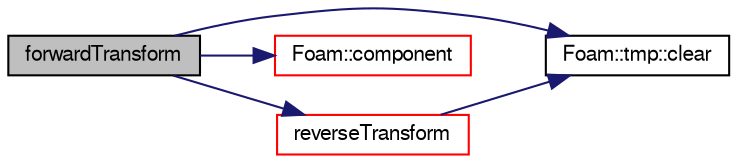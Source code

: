 digraph "forwardTransform"
{
  bgcolor="transparent";
  edge [fontname="FreeSans",fontsize="10",labelfontname="FreeSans",labelfontsize="10"];
  node [fontname="FreeSans",fontsize="10",shape=record];
  rankdir="LR";
  Node100 [label="forwardTransform",height=0.2,width=0.4,color="black", fillcolor="grey75", style="filled", fontcolor="black"];
  Node100 -> Node101 [color="midnightblue",fontsize="10",style="solid",fontname="FreeSans"];
  Node101 [label="Foam::tmp::clear",height=0.2,width=0.4,color="black",URL="$a25962.html#adf1d9633e64d0de6a36e0af17ccd8163",tooltip="If object pointer points to valid object: "];
  Node100 -> Node102 [color="midnightblue",fontsize="10",style="solid",fontname="FreeSans"];
  Node102 [label="Foam::component",height=0.2,width=0.4,color="red",URL="$a21124.html#a38788135ad21a6daaf3af2a761b33508"];
  Node100 -> Node104 [color="midnightblue",fontsize="10",style="solid",fontname="FreeSans"];
  Node104 [label="reverseTransform",height=0.2,width=0.4,color="red",URL="$a28942.html#a22a9749db47a5052c69f07d2cd7b2d1e"];
  Node104 -> Node101 [color="midnightblue",fontsize="10",style="solid",fontname="FreeSans"];
}

